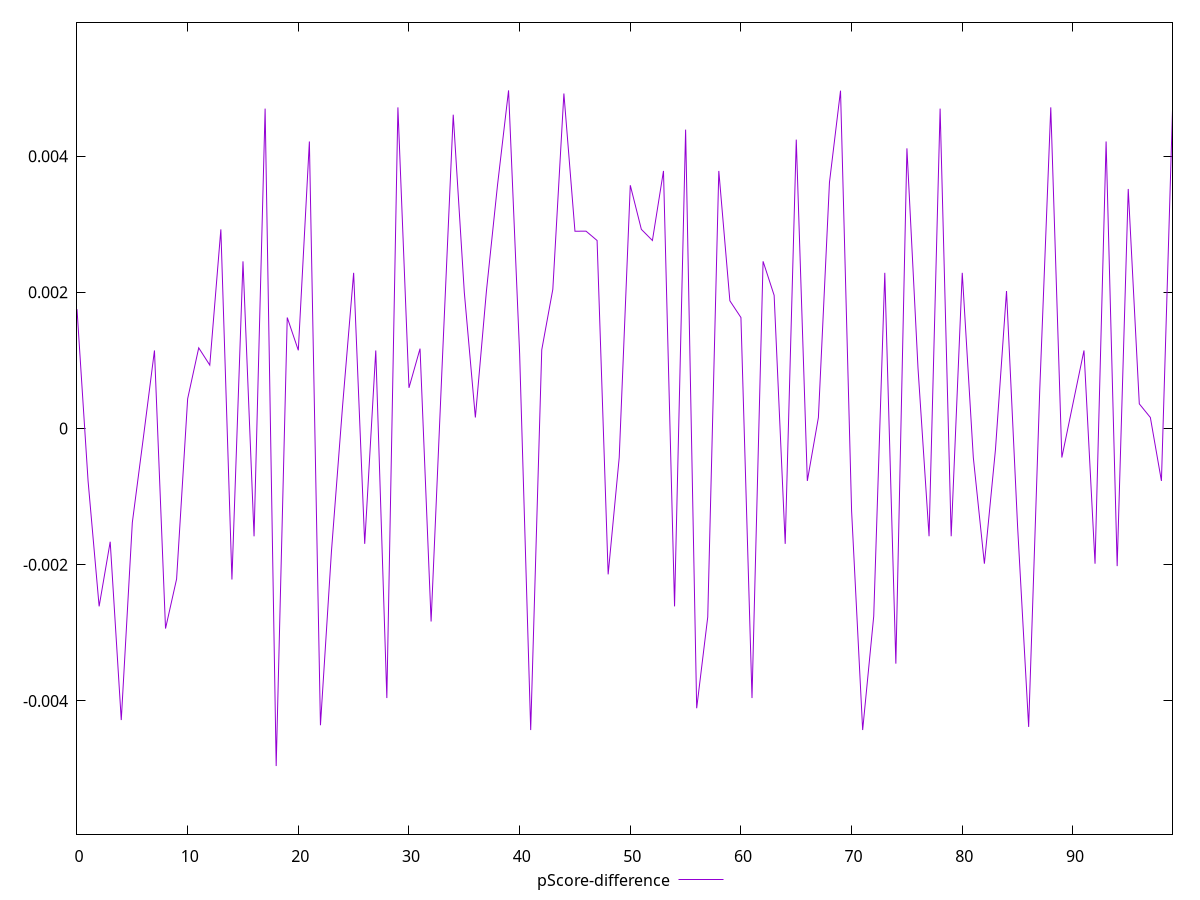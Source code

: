 reset

$pScoreDifference <<EOF
0 0.0017528419262121259
1 -0.0007691978920527087
2 -0.0026114958307683622
3 -0.001662577967905074
4 -0.004281254958785188
5 -0.001380216482471719
6 -0.00012966023704308327
7 0.0011463974916695596
8 -0.002937405282937372
9 -0.0022102095443190806
10 0.0004373213442573354
11 0.001184762903588099
12 0.0009312442660635578
13 0.002925105211652748
14 -0.002217351212534288
15 0.002455399028099492
16 -0.0015828712479456775
17 0.004698127430147692
18 -0.004956204692549836
19 0.001629992621687365
20 0.0011486701029088664
21 0.004215482693867262
22 -0.004357423923150333
23 -0.0017910025711598276
24 0.0003311376708872438
25 0.0022865845403890195
26 -0.0016936754008398114
27 0.0011463974916711694
28 -0.003957584139981707
29 0.004716032485991076
30 0.000597637385303787
31 0.0011731227921331772
32 -0.0028340001027016004
33 0.0009363125957330687
34 0.004608642292343701
35 0.002001318956943915
36 0.00016198206344386623
37 0.002018869051914729
38 0.003572626486091565
39 0.004965531871838791
40 0.001099910066081733
41 -0.004427345759982382
42 0.0011561336079792678
43 0.0020446319483952147
44 0.0049200226689630755
45 0.0028973960037081414
46 0.002898307343970008
47 0.002761261965375836
48 -0.0021417695593083375
49 -0.00042579873698979365
50 0.003572626486090122
51 0.002925105211652748
52 0.0027612619653773346
53 0.0037828940445737147
54 -0.0026114958307683622
55 0.004389912683275418
56 -0.004107616981910089
57 -0.00276807190491328
58 0.0037828940445737147
59 0.001875762075524423
60 0.001629992621687365
61 -0.003957584139981707
62 0.002455399028099492
63 0.0019557779761841115
64 -0.0016936754008398114
65 0.004242984434224717
66 -0.0007691978920527087
67 0.00016198206344553157
68 0.0036142698767370474
69 0.004961523264109785
70 -0.0012081673649728258
71 -0.004427345759979051
72 -0.0027559094095024467
73 0.0022865845403890195
74 -0.0034532384941602656
75 0.004114676975554746
76 0.0008905563331772035
77 -0.0015818338144499566
78 0.004698127430147692
79 -0.0015818338144499566
80 0.0022865845403890195
81 -0.00042579873698979365
82 -0.001984857674998411
83 -0.00031119374908286646
84 0.002018869051914729
85 -0.0014333746796695301
86 -0.0043815186567381925
87 0.0005519182217758878
88 0.004716032485991076
89 -0.00042579873698979365
90 0.00036228818439780486
91 0.0011463974916711694
92 -0.001984857674998411
93 0.004215482693867262
94 -0.002020733569790212
95 0.0035177117960464993
96 0.00036228818439780486
97 0.00016198206344386623
98 -0.0007691978920527087
99 0.004674535171634464
EOF

set key outside below
set xrange [0:99]
set yrange [-0.005956204692549836:0.005965531871838791]
set trange [-0.005956204692549836:0.005965531871838791]
set terminal svg size 640, 500 enhanced background rgb 'white'
set output "reprap/max-potential-fid/samples/pages+cached/pScore-difference/values.svg"

plot $pScoreDifference title "pScore-difference" with line

reset
